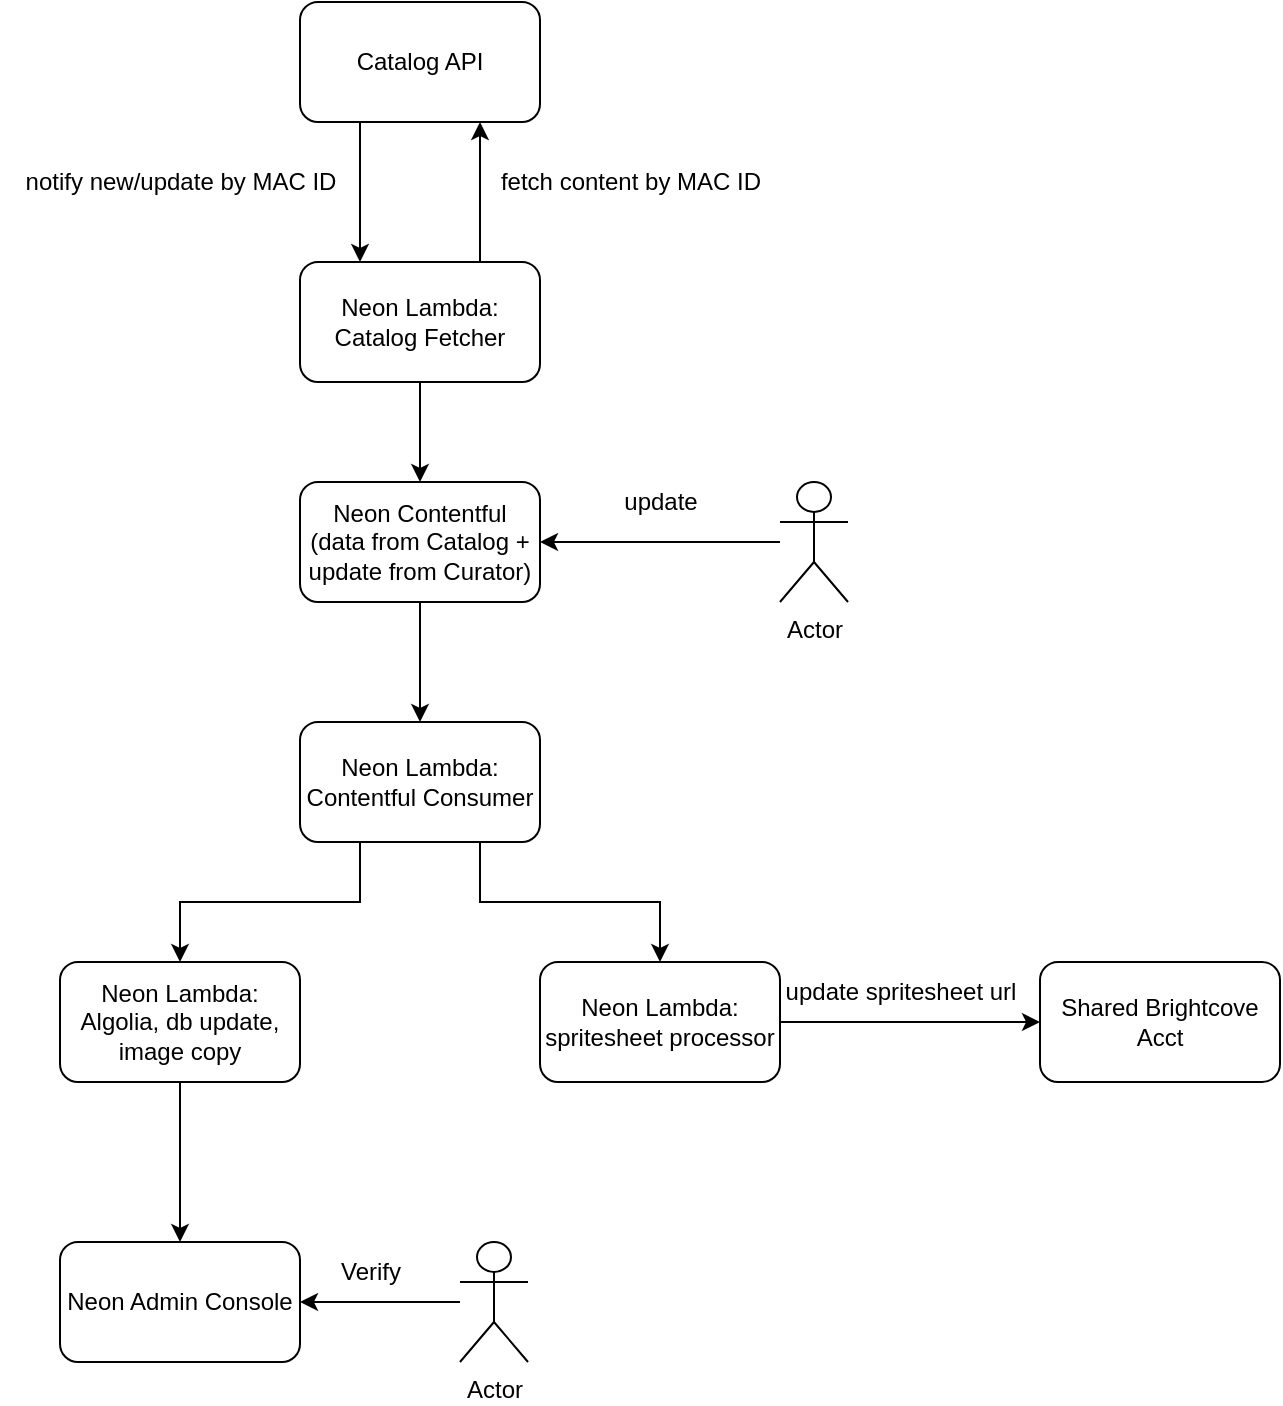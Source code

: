 <mxfile version="20.2.2" type="github">
  <diagram id="C5RBs43oDa-KdzZeNtuy" name="Page-1">
    <mxGraphModel dx="815" dy="450" grid="1" gridSize="10" guides="1" tooltips="1" connect="1" arrows="1" fold="1" page="1" pageScale="1" pageWidth="827" pageHeight="1169" math="0" shadow="0">
      <root>
        <mxCell id="WIyWlLk6GJQsqaUBKTNV-0" />
        <mxCell id="WIyWlLk6GJQsqaUBKTNV-1" parent="WIyWlLk6GJQsqaUBKTNV-0" />
        <mxCell id="OoZ8EjWf6DFyjw_xtMlx-13" value="" style="edgeStyle=orthogonalEdgeStyle;rounded=0;orthogonalLoop=1;jettySize=auto;html=1;" edge="1" parent="WIyWlLk6GJQsqaUBKTNV-1" source="OoZ8EjWf6DFyjw_xtMlx-0" target="OoZ8EjWf6DFyjw_xtMlx-12">
          <mxGeometry relative="1" as="geometry" />
        </mxCell>
        <mxCell id="OoZ8EjWf6DFyjw_xtMlx-0" value="Neon Contentful&lt;br&gt;(data from Catalog + update from Curator)" style="rounded=1;whiteSpace=wrap;html=1;" vertex="1" parent="WIyWlLk6GJQsqaUBKTNV-1">
          <mxGeometry x="220" y="280" width="120" height="60" as="geometry" />
        </mxCell>
        <mxCell id="OoZ8EjWf6DFyjw_xtMlx-3" style="edgeStyle=orthogonalEdgeStyle;rounded=0;orthogonalLoop=1;jettySize=auto;html=1;exitX=0.25;exitY=1;exitDx=0;exitDy=0;entryX=0.25;entryY=0;entryDx=0;entryDy=0;" edge="1" parent="WIyWlLk6GJQsqaUBKTNV-1" source="OoZ8EjWf6DFyjw_xtMlx-1" target="OoZ8EjWf6DFyjw_xtMlx-2">
          <mxGeometry relative="1" as="geometry" />
        </mxCell>
        <mxCell id="OoZ8EjWf6DFyjw_xtMlx-1" value="Catalog API" style="rounded=1;whiteSpace=wrap;html=1;" vertex="1" parent="WIyWlLk6GJQsqaUBKTNV-1">
          <mxGeometry x="220" y="40" width="120" height="60" as="geometry" />
        </mxCell>
        <mxCell id="OoZ8EjWf6DFyjw_xtMlx-4" style="edgeStyle=orthogonalEdgeStyle;rounded=0;orthogonalLoop=1;jettySize=auto;html=1;exitX=0.75;exitY=0;exitDx=0;exitDy=0;entryX=0.75;entryY=1;entryDx=0;entryDy=0;" edge="1" parent="WIyWlLk6GJQsqaUBKTNV-1" source="OoZ8EjWf6DFyjw_xtMlx-2" target="OoZ8EjWf6DFyjw_xtMlx-1">
          <mxGeometry relative="1" as="geometry" />
        </mxCell>
        <mxCell id="OoZ8EjWf6DFyjw_xtMlx-7" style="edgeStyle=orthogonalEdgeStyle;rounded=0;orthogonalLoop=1;jettySize=auto;html=1;exitX=0.5;exitY=1;exitDx=0;exitDy=0;entryX=0.5;entryY=0;entryDx=0;entryDy=0;" edge="1" parent="WIyWlLk6GJQsqaUBKTNV-1" source="OoZ8EjWf6DFyjw_xtMlx-2" target="OoZ8EjWf6DFyjw_xtMlx-0">
          <mxGeometry relative="1" as="geometry" />
        </mxCell>
        <mxCell id="OoZ8EjWf6DFyjw_xtMlx-2" value="Neon Lambda: Catalog Fetcher" style="rounded=1;whiteSpace=wrap;html=1;" vertex="1" parent="WIyWlLk6GJQsqaUBKTNV-1">
          <mxGeometry x="220" y="170" width="120" height="60" as="geometry" />
        </mxCell>
        <mxCell id="OoZ8EjWf6DFyjw_xtMlx-5" value="notify new/update by MAC ID" style="text;html=1;align=center;verticalAlign=middle;resizable=0;points=[];autosize=1;strokeColor=none;fillColor=none;" vertex="1" parent="WIyWlLk6GJQsqaUBKTNV-1">
          <mxGeometry x="70" y="115" width="180" height="30" as="geometry" />
        </mxCell>
        <mxCell id="OoZ8EjWf6DFyjw_xtMlx-6" value="fetch content by MAC ID" style="text;html=1;align=center;verticalAlign=middle;resizable=0;points=[];autosize=1;strokeColor=none;fillColor=none;" vertex="1" parent="WIyWlLk6GJQsqaUBKTNV-1">
          <mxGeometry x="310" y="115" width="150" height="30" as="geometry" />
        </mxCell>
        <mxCell id="OoZ8EjWf6DFyjw_xtMlx-9" value="" style="edgeStyle=orthogonalEdgeStyle;rounded=0;orthogonalLoop=1;jettySize=auto;html=1;" edge="1" parent="WIyWlLk6GJQsqaUBKTNV-1" source="OoZ8EjWf6DFyjw_xtMlx-8" target="OoZ8EjWf6DFyjw_xtMlx-0">
          <mxGeometry relative="1" as="geometry" />
        </mxCell>
        <mxCell id="OoZ8EjWf6DFyjw_xtMlx-8" value="Actor" style="shape=umlActor;verticalLabelPosition=bottom;verticalAlign=top;html=1;outlineConnect=0;" vertex="1" parent="WIyWlLk6GJQsqaUBKTNV-1">
          <mxGeometry x="460" y="280" width="34" height="60" as="geometry" />
        </mxCell>
        <mxCell id="OoZ8EjWf6DFyjw_xtMlx-11" value="update" style="text;html=1;align=center;verticalAlign=middle;resizable=0;points=[];autosize=1;strokeColor=none;fillColor=none;" vertex="1" parent="WIyWlLk6GJQsqaUBKTNV-1">
          <mxGeometry x="370" y="275" width="60" height="30" as="geometry" />
        </mxCell>
        <mxCell id="OoZ8EjWf6DFyjw_xtMlx-18" style="edgeStyle=orthogonalEdgeStyle;rounded=0;orthogonalLoop=1;jettySize=auto;html=1;exitX=0.25;exitY=1;exitDx=0;exitDy=0;" edge="1" parent="WIyWlLk6GJQsqaUBKTNV-1" source="OoZ8EjWf6DFyjw_xtMlx-12" target="OoZ8EjWf6DFyjw_xtMlx-14">
          <mxGeometry relative="1" as="geometry" />
        </mxCell>
        <mxCell id="OoZ8EjWf6DFyjw_xtMlx-19" style="edgeStyle=orthogonalEdgeStyle;rounded=0;orthogonalLoop=1;jettySize=auto;html=1;exitX=0.75;exitY=1;exitDx=0;exitDy=0;entryX=0.5;entryY=0;entryDx=0;entryDy=0;" edge="1" parent="WIyWlLk6GJQsqaUBKTNV-1" source="OoZ8EjWf6DFyjw_xtMlx-12" target="OoZ8EjWf6DFyjw_xtMlx-17">
          <mxGeometry relative="1" as="geometry" />
        </mxCell>
        <mxCell id="OoZ8EjWf6DFyjw_xtMlx-12" value="Neon Lambda:&lt;br&gt;Contentful Consumer" style="rounded=1;whiteSpace=wrap;html=1;" vertex="1" parent="WIyWlLk6GJQsqaUBKTNV-1">
          <mxGeometry x="220" y="400" width="120" height="60" as="geometry" />
        </mxCell>
        <mxCell id="OoZ8EjWf6DFyjw_xtMlx-24" value="" style="edgeStyle=orthogonalEdgeStyle;rounded=0;orthogonalLoop=1;jettySize=auto;html=1;" edge="1" parent="WIyWlLk6GJQsqaUBKTNV-1" source="OoZ8EjWf6DFyjw_xtMlx-14" target="OoZ8EjWf6DFyjw_xtMlx-23">
          <mxGeometry relative="1" as="geometry" />
        </mxCell>
        <mxCell id="OoZ8EjWf6DFyjw_xtMlx-14" value="Neon Lambda:&lt;br&gt;Algolia, db update, image copy" style="rounded=1;whiteSpace=wrap;html=1;" vertex="1" parent="WIyWlLk6GJQsqaUBKTNV-1">
          <mxGeometry x="100" y="520" width="120" height="60" as="geometry" />
        </mxCell>
        <mxCell id="OoZ8EjWf6DFyjw_xtMlx-21" value="" style="edgeStyle=orthogonalEdgeStyle;rounded=0;orthogonalLoop=1;jettySize=auto;html=1;" edge="1" parent="WIyWlLk6GJQsqaUBKTNV-1" source="OoZ8EjWf6DFyjw_xtMlx-17" target="OoZ8EjWf6DFyjw_xtMlx-20">
          <mxGeometry relative="1" as="geometry" />
        </mxCell>
        <mxCell id="OoZ8EjWf6DFyjw_xtMlx-17" value="Neon Lambda:&lt;br&gt;spritesheet processor" style="rounded=1;whiteSpace=wrap;html=1;" vertex="1" parent="WIyWlLk6GJQsqaUBKTNV-1">
          <mxGeometry x="340" y="520" width="120" height="60" as="geometry" />
        </mxCell>
        <mxCell id="OoZ8EjWf6DFyjw_xtMlx-20" value="Shared Brightcove Acct" style="rounded=1;whiteSpace=wrap;html=1;" vertex="1" parent="WIyWlLk6GJQsqaUBKTNV-1">
          <mxGeometry x="590" y="520" width="120" height="60" as="geometry" />
        </mxCell>
        <mxCell id="OoZ8EjWf6DFyjw_xtMlx-22" value="update spritesheet url" style="text;html=1;align=center;verticalAlign=middle;resizable=0;points=[];autosize=1;strokeColor=none;fillColor=none;" vertex="1" parent="WIyWlLk6GJQsqaUBKTNV-1">
          <mxGeometry x="450" y="520" width="140" height="30" as="geometry" />
        </mxCell>
        <mxCell id="OoZ8EjWf6DFyjw_xtMlx-23" value="Neon Admin Console" style="whiteSpace=wrap;html=1;rounded=1;" vertex="1" parent="WIyWlLk6GJQsqaUBKTNV-1">
          <mxGeometry x="100" y="660" width="120" height="60" as="geometry" />
        </mxCell>
        <mxCell id="OoZ8EjWf6DFyjw_xtMlx-26" value="" style="edgeStyle=orthogonalEdgeStyle;rounded=0;orthogonalLoop=1;jettySize=auto;html=1;" edge="1" parent="WIyWlLk6GJQsqaUBKTNV-1" source="OoZ8EjWf6DFyjw_xtMlx-25" target="OoZ8EjWf6DFyjw_xtMlx-23">
          <mxGeometry relative="1" as="geometry" />
        </mxCell>
        <mxCell id="OoZ8EjWf6DFyjw_xtMlx-25" value="Actor" style="shape=umlActor;verticalLabelPosition=bottom;verticalAlign=top;html=1;outlineConnect=0;" vertex="1" parent="WIyWlLk6GJQsqaUBKTNV-1">
          <mxGeometry x="300" y="660" width="34" height="60" as="geometry" />
        </mxCell>
        <mxCell id="OoZ8EjWf6DFyjw_xtMlx-27" value="Verify" style="text;html=1;align=center;verticalAlign=middle;resizable=0;points=[];autosize=1;strokeColor=none;fillColor=none;" vertex="1" parent="WIyWlLk6GJQsqaUBKTNV-1">
          <mxGeometry x="230" y="660" width="50" height="30" as="geometry" />
        </mxCell>
      </root>
    </mxGraphModel>
  </diagram>
</mxfile>
